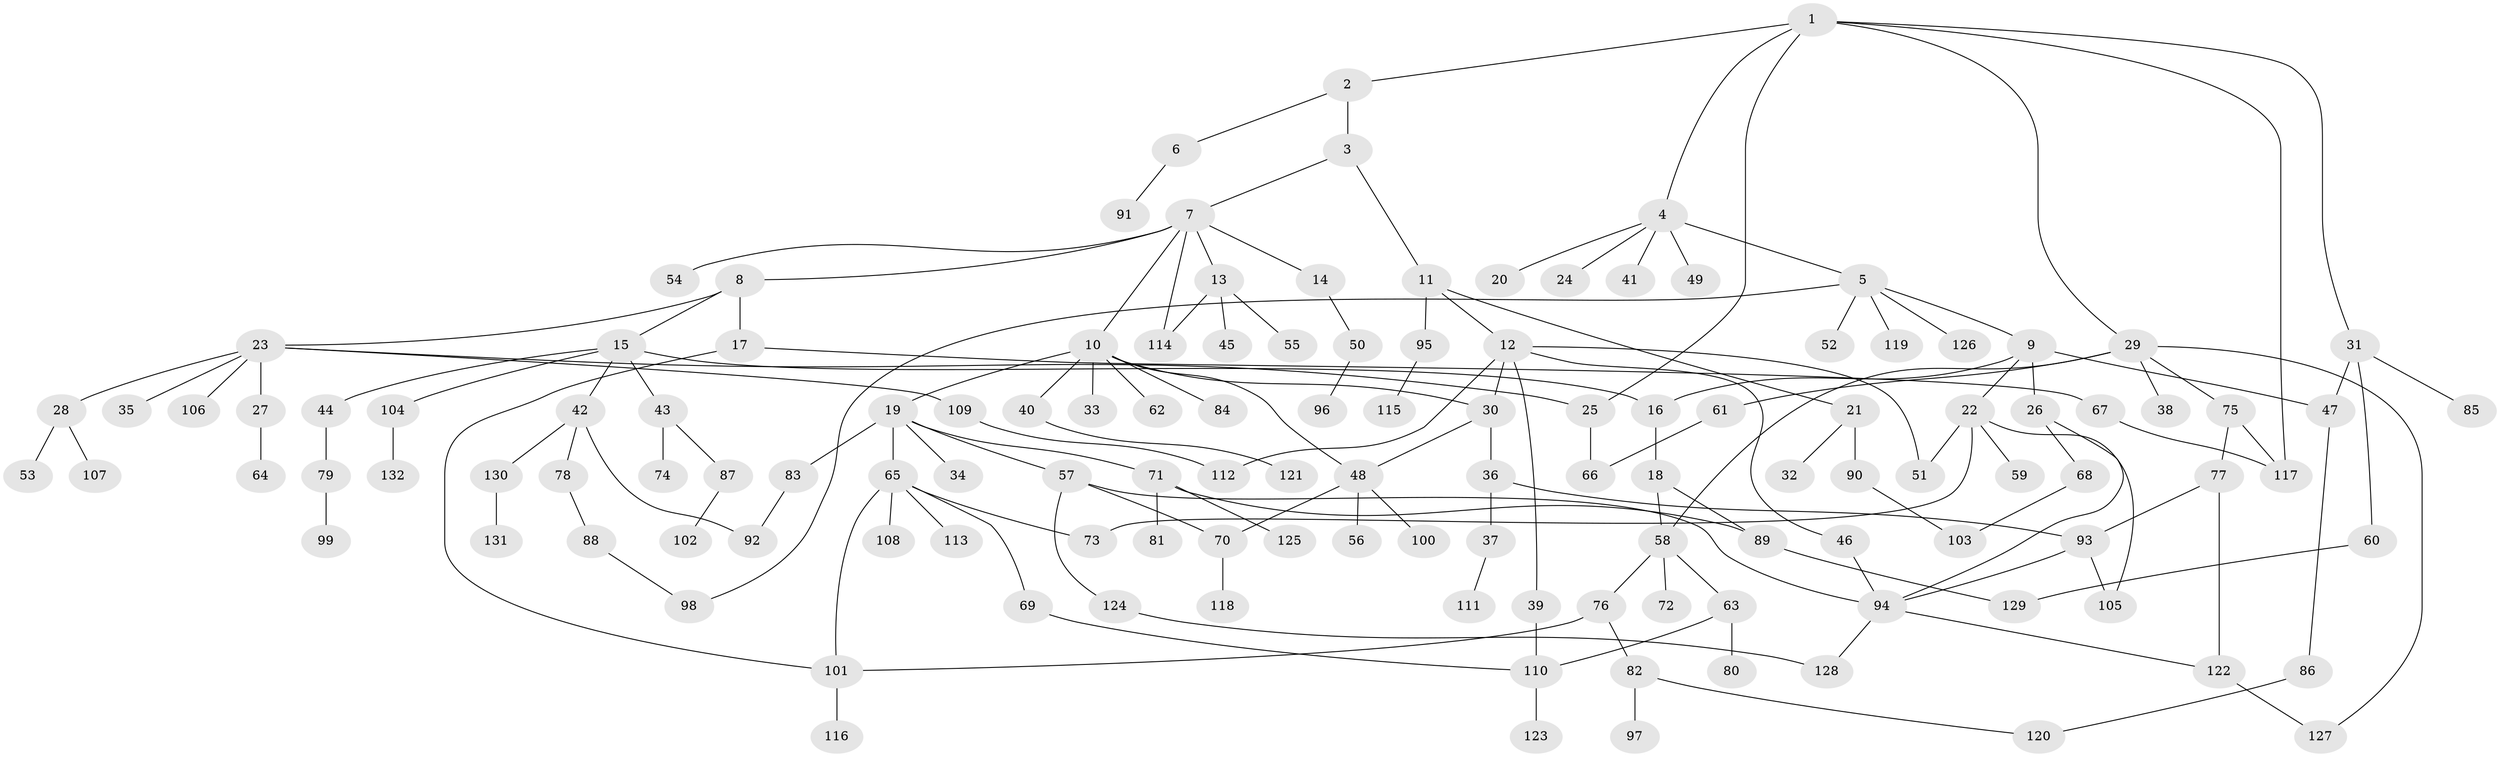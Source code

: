// coarse degree distribution, {10: 0.021739130434782608, 4: 0.06521739130434782, 5: 0.09782608695652174, 9: 0.010869565217391304, 2: 0.22826086956521738, 6: 0.03260869565217391, 7: 0.03260869565217391, 3: 0.08695652173913043, 1: 0.42391304347826086}
// Generated by graph-tools (version 1.1) at 2025/51/02/27/25 19:51:40]
// undirected, 132 vertices, 163 edges
graph export_dot {
graph [start="1"]
  node [color=gray90,style=filled];
  1;
  2;
  3;
  4;
  5;
  6;
  7;
  8;
  9;
  10;
  11;
  12;
  13;
  14;
  15;
  16;
  17;
  18;
  19;
  20;
  21;
  22;
  23;
  24;
  25;
  26;
  27;
  28;
  29;
  30;
  31;
  32;
  33;
  34;
  35;
  36;
  37;
  38;
  39;
  40;
  41;
  42;
  43;
  44;
  45;
  46;
  47;
  48;
  49;
  50;
  51;
  52;
  53;
  54;
  55;
  56;
  57;
  58;
  59;
  60;
  61;
  62;
  63;
  64;
  65;
  66;
  67;
  68;
  69;
  70;
  71;
  72;
  73;
  74;
  75;
  76;
  77;
  78;
  79;
  80;
  81;
  82;
  83;
  84;
  85;
  86;
  87;
  88;
  89;
  90;
  91;
  92;
  93;
  94;
  95;
  96;
  97;
  98;
  99;
  100;
  101;
  102;
  103;
  104;
  105;
  106;
  107;
  108;
  109;
  110;
  111;
  112;
  113;
  114;
  115;
  116;
  117;
  118;
  119;
  120;
  121;
  122;
  123;
  124;
  125;
  126;
  127;
  128;
  129;
  130;
  131;
  132;
  1 -- 2;
  1 -- 4;
  1 -- 29;
  1 -- 31;
  1 -- 117;
  1 -- 25;
  2 -- 3;
  2 -- 6;
  3 -- 7;
  3 -- 11;
  4 -- 5;
  4 -- 20;
  4 -- 24;
  4 -- 41;
  4 -- 49;
  5 -- 9;
  5 -- 52;
  5 -- 119;
  5 -- 126;
  5 -- 98;
  6 -- 91;
  7 -- 8;
  7 -- 10;
  7 -- 13;
  7 -- 14;
  7 -- 54;
  7 -- 114;
  8 -- 15;
  8 -- 17;
  8 -- 23;
  9 -- 22;
  9 -- 26;
  9 -- 16;
  9 -- 47;
  10 -- 19;
  10 -- 33;
  10 -- 40;
  10 -- 62;
  10 -- 84;
  10 -- 30;
  10 -- 48;
  11 -- 12;
  11 -- 21;
  11 -- 95;
  12 -- 30;
  12 -- 39;
  12 -- 46;
  12 -- 51;
  12 -- 112;
  13 -- 45;
  13 -- 55;
  13 -- 114;
  14 -- 50;
  15 -- 16;
  15 -- 42;
  15 -- 43;
  15 -- 44;
  15 -- 104;
  16 -- 18;
  17 -- 67;
  17 -- 101;
  18 -- 58;
  18 -- 89;
  19 -- 34;
  19 -- 57;
  19 -- 65;
  19 -- 71;
  19 -- 83;
  21 -- 32;
  21 -- 90;
  22 -- 59;
  22 -- 105;
  22 -- 51;
  22 -- 73;
  23 -- 25;
  23 -- 27;
  23 -- 28;
  23 -- 35;
  23 -- 106;
  23 -- 109;
  25 -- 66;
  26 -- 68;
  26 -- 94;
  27 -- 64;
  28 -- 53;
  28 -- 107;
  29 -- 38;
  29 -- 61;
  29 -- 75;
  29 -- 58;
  29 -- 127;
  30 -- 36;
  30 -- 48;
  31 -- 47;
  31 -- 60;
  31 -- 85;
  36 -- 37;
  36 -- 93;
  37 -- 111;
  39 -- 110;
  40 -- 121;
  42 -- 78;
  42 -- 92;
  42 -- 130;
  43 -- 74;
  43 -- 87;
  44 -- 79;
  46 -- 94;
  47 -- 86;
  48 -- 56;
  48 -- 70;
  48 -- 100;
  50 -- 96;
  57 -- 124;
  57 -- 94;
  57 -- 70;
  58 -- 63;
  58 -- 72;
  58 -- 76;
  60 -- 129;
  61 -- 66;
  63 -- 80;
  63 -- 110;
  65 -- 69;
  65 -- 73;
  65 -- 108;
  65 -- 113;
  65 -- 101;
  67 -- 117;
  68 -- 103;
  69 -- 110;
  70 -- 118;
  71 -- 81;
  71 -- 89;
  71 -- 125;
  75 -- 77;
  75 -- 117;
  76 -- 82;
  76 -- 101;
  77 -- 122;
  77 -- 93;
  78 -- 88;
  79 -- 99;
  82 -- 97;
  82 -- 120;
  83 -- 92;
  86 -- 120;
  87 -- 102;
  88 -- 98;
  89 -- 129;
  90 -- 103;
  93 -- 105;
  93 -- 94;
  94 -- 128;
  94 -- 122;
  95 -- 115;
  101 -- 116;
  104 -- 132;
  109 -- 112;
  110 -- 123;
  122 -- 127;
  124 -- 128;
  130 -- 131;
}
